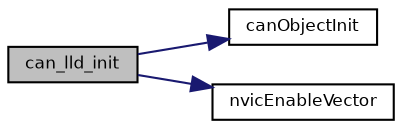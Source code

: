 digraph "can_lld_init"
{
  bgcolor="transparent";
  edge [fontname="Helvetica",fontsize="8",labelfontname="Helvetica",labelfontsize="8"];
  node [fontname="Helvetica",fontsize="8",shape=record];
  rankdir="LR";
  Node29 [label="can_lld_init",height=0.2,width=0.4,color="black", fillcolor="grey75", style="filled", fontcolor="black"];
  Node29 -> Node30 [color="midnightblue",fontsize="8",style="solid",fontname="Helvetica"];
  Node30 [label="canObjectInit",height=0.2,width=0.4,color="black",URL="$group___c_a_n.html#gadf8c892ca4bd2544d03be8a690885aef",tooltip="Initializes the standard part of a CANDriver structure. "];
  Node29 -> Node31 [color="midnightblue",fontsize="8",style="solid",fontname="Helvetica"];
  Node31 [label="nvicEnableVector",height=0.2,width=0.4,color="black",URL="$group___c_o_m_m_o_n___a_r_m_c_mx___n_v_i_c.html#gaf27b6cd4f76874f8d5bbcbff7d6015d6",tooltip="Sets the priority of an interrupt handler and enables it. "];
}
